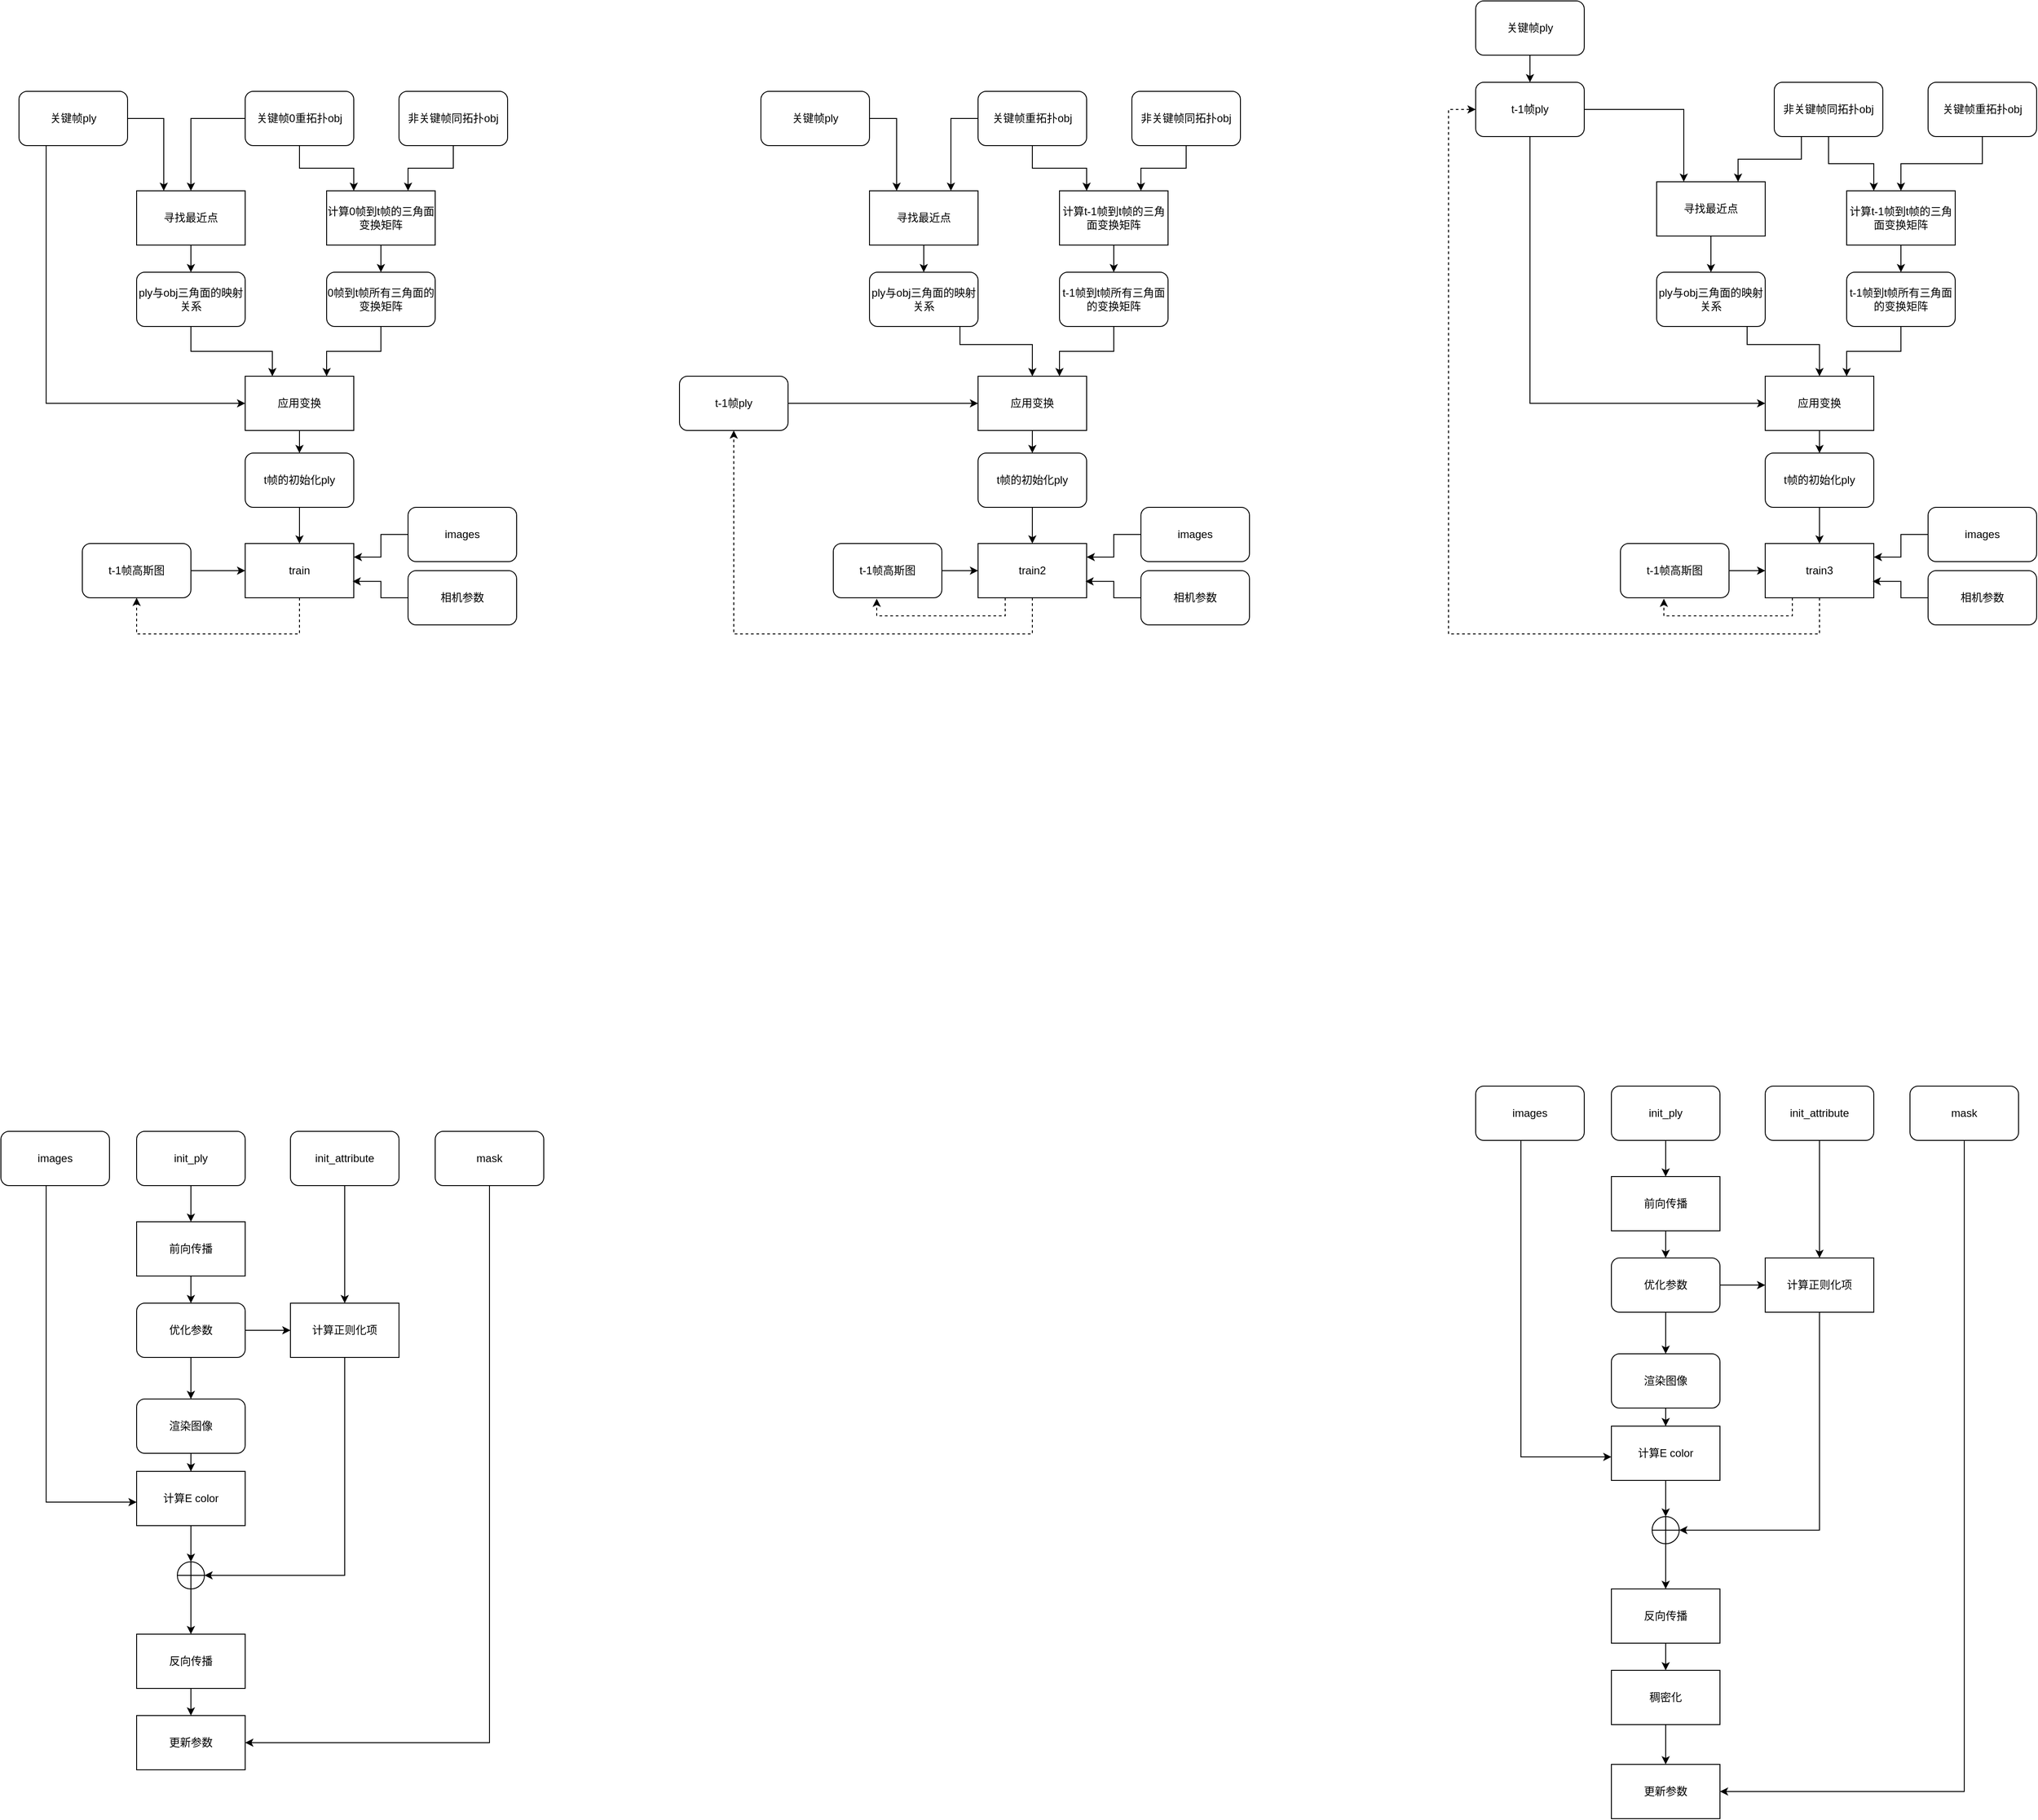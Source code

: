 <mxfile version="27.0.3">
  <diagram name="第 1 页" id="nden9D6ITigBBMDM2Ytv">
    <mxGraphModel dx="3173" dy="1282" grid="1" gridSize="10" guides="1" tooltips="1" connect="1" arrows="1" fold="1" page="1" pageScale="1" pageWidth="827" pageHeight="1169" math="0" shadow="0">
      <root>
        <mxCell id="0" />
        <mxCell id="1" parent="0" />
        <mxCell id="LAKNzCCuAKZaa_WfZxbo-12" style="edgeStyle=orthogonalEdgeStyle;rounded=0;orthogonalLoop=1;jettySize=auto;html=1;entryX=0.75;entryY=0;entryDx=0;entryDy=0;" parent="1" source="LAKNzCCuAKZaa_WfZxbo-5" target="LAKNzCCuAKZaa_WfZxbo-8" edge="1">
          <mxGeometry relative="1" as="geometry" />
        </mxCell>
        <mxCell id="LAKNzCCuAKZaa_WfZxbo-5" value="非关键帧同拓扑obj" style="rounded=1;whiteSpace=wrap;html=1;" parent="1" vertex="1">
          <mxGeometry x="550" y="110" width="120" height="60" as="geometry" />
        </mxCell>
        <mxCell id="gtqKSPDY2urYnu_UUiIA-2" style="edgeStyle=orthogonalEdgeStyle;rounded=0;orthogonalLoop=1;jettySize=auto;html=1;entryX=0.25;entryY=0;entryDx=0;entryDy=0;exitX=1;exitY=0.5;exitDx=0;exitDy=0;" edge="1" parent="1" source="LAKNzCCuAKZaa_WfZxbo-6" target="gtqKSPDY2urYnu_UUiIA-1">
          <mxGeometry relative="1" as="geometry">
            <Array as="points">
              <mxPoint x="290" y="180" />
              <mxPoint x="290" y="180" />
            </Array>
          </mxGeometry>
        </mxCell>
        <mxCell id="LAKNzCCuAKZaa_WfZxbo-6" value="&lt;div&gt;关键帧ply&lt;/div&gt;" style="rounded=1;whiteSpace=wrap;html=1;" parent="1" vertex="1">
          <mxGeometry x="140" y="110" width="120" height="60" as="geometry" />
        </mxCell>
        <mxCell id="LAKNzCCuAKZaa_WfZxbo-11" style="edgeStyle=orthogonalEdgeStyle;rounded=0;orthogonalLoop=1;jettySize=auto;html=1;entryX=0.25;entryY=0;entryDx=0;entryDy=0;" parent="1" source="LAKNzCCuAKZaa_WfZxbo-7" target="LAKNzCCuAKZaa_WfZxbo-8" edge="1">
          <mxGeometry relative="1" as="geometry" />
        </mxCell>
        <mxCell id="gtqKSPDY2urYnu_UUiIA-3" style="edgeStyle=orthogonalEdgeStyle;rounded=0;orthogonalLoop=1;jettySize=auto;html=1;exitX=0.008;exitY=0.5;exitDx=0;exitDy=0;entryX=0.75;entryY=0;entryDx=0;entryDy=0;exitPerimeter=0;" edge="1" parent="1" source="LAKNzCCuAKZaa_WfZxbo-7" target="gtqKSPDY2urYnu_UUiIA-1">
          <mxGeometry relative="1" as="geometry" />
        </mxCell>
        <mxCell id="LAKNzCCuAKZaa_WfZxbo-7" value="关键帧重拓扑obj" style="rounded=1;whiteSpace=wrap;html=1;" parent="1" vertex="1">
          <mxGeometry x="380" y="110" width="120" height="60" as="geometry" />
        </mxCell>
        <mxCell id="LAKNzCCuAKZaa_WfZxbo-13" value="" style="edgeStyle=orthogonalEdgeStyle;rounded=0;orthogonalLoop=1;jettySize=auto;html=1;" parent="1" source="LAKNzCCuAKZaa_WfZxbo-8" target="LAKNzCCuAKZaa_WfZxbo-9" edge="1">
          <mxGeometry relative="1" as="geometry" />
        </mxCell>
        <mxCell id="LAKNzCCuAKZaa_WfZxbo-8" value="计算t-1帧到t帧的三角面变换矩阵" style="rounded=0;whiteSpace=wrap;html=1;" parent="1" vertex="1">
          <mxGeometry x="470" y="220" width="120" height="60" as="geometry" />
        </mxCell>
        <mxCell id="LAKNzCCuAKZaa_WfZxbo-17" style="edgeStyle=orthogonalEdgeStyle;rounded=0;orthogonalLoop=1;jettySize=auto;html=1;entryX=0.75;entryY=0;entryDx=0;entryDy=0;" parent="1" source="LAKNzCCuAKZaa_WfZxbo-9" target="LAKNzCCuAKZaa_WfZxbo-15" edge="1">
          <mxGeometry relative="1" as="geometry" />
        </mxCell>
        <mxCell id="LAKNzCCuAKZaa_WfZxbo-9" value="t-1帧到t帧所有三角面的变换矩阵" style="rounded=1;whiteSpace=wrap;html=1;" parent="1" vertex="1">
          <mxGeometry x="470" y="310" width="120" height="60" as="geometry" />
        </mxCell>
        <mxCell id="LAKNzCCuAKZaa_WfZxbo-14" value="&lt;div&gt;t-1帧ply&lt;/div&gt;" style="rounded=1;whiteSpace=wrap;html=1;" parent="1" vertex="1">
          <mxGeometry x="50" y="425" width="120" height="60" as="geometry" />
        </mxCell>
        <mxCell id="LAKNzCCuAKZaa_WfZxbo-19" value="" style="edgeStyle=orthogonalEdgeStyle;rounded=0;orthogonalLoop=1;jettySize=auto;html=1;" parent="1" source="LAKNzCCuAKZaa_WfZxbo-15" target="LAKNzCCuAKZaa_WfZxbo-18" edge="1">
          <mxGeometry relative="1" as="geometry" />
        </mxCell>
        <mxCell id="LAKNzCCuAKZaa_WfZxbo-15" value="应用变换" style="rounded=0;whiteSpace=wrap;html=1;" parent="1" vertex="1">
          <mxGeometry x="380" y="425" width="120" height="60" as="geometry" />
        </mxCell>
        <mxCell id="LAKNzCCuAKZaa_WfZxbo-16" style="edgeStyle=orthogonalEdgeStyle;rounded=0;orthogonalLoop=1;jettySize=auto;html=1;entryX=0.5;entryY=0;entryDx=0;entryDy=0;" parent="1" source="LAKNzCCuAKZaa_WfZxbo-20" target="LAKNzCCuAKZaa_WfZxbo-15" edge="1">
          <mxGeometry relative="1" as="geometry">
            <Array as="points">
              <mxPoint x="360" y="390" />
              <mxPoint x="440" y="390" />
            </Array>
          </mxGeometry>
        </mxCell>
        <mxCell id="LAKNzCCuAKZaa_WfZxbo-22" style="edgeStyle=orthogonalEdgeStyle;rounded=0;orthogonalLoop=1;jettySize=auto;html=1;entryX=0.5;entryY=1;entryDx=0;entryDy=0;exitX=0.5;exitY=1;exitDx=0;exitDy=0;dashed=1;" parent="1" source="LAKNzCCuAKZaa_WfZxbo-23" target="LAKNzCCuAKZaa_WfZxbo-14" edge="1">
          <mxGeometry relative="1" as="geometry">
            <mxPoint x="360" y="630" as="sourcePoint" />
            <Array as="points">
              <mxPoint x="440" y="710" />
              <mxPoint x="110" y="710" />
            </Array>
          </mxGeometry>
        </mxCell>
        <mxCell id="LAKNzCCuAKZaa_WfZxbo-26" style="edgeStyle=orthogonalEdgeStyle;rounded=0;orthogonalLoop=1;jettySize=auto;html=1;" parent="1" source="LAKNzCCuAKZaa_WfZxbo-18" target="LAKNzCCuAKZaa_WfZxbo-23" edge="1">
          <mxGeometry relative="1" as="geometry" />
        </mxCell>
        <mxCell id="LAKNzCCuAKZaa_WfZxbo-18" value="t帧的初始化ply" style="rounded=1;whiteSpace=wrap;html=1;" parent="1" vertex="1">
          <mxGeometry x="380" y="510" width="120" height="60" as="geometry" />
        </mxCell>
        <mxCell id="LAKNzCCuAKZaa_WfZxbo-23" value="train2" style="rounded=0;whiteSpace=wrap;html=1;" parent="1" vertex="1">
          <mxGeometry x="380" y="610" width="120" height="60" as="geometry" />
        </mxCell>
        <mxCell id="LAKNzCCuAKZaa_WfZxbo-27" style="edgeStyle=orthogonalEdgeStyle;rounded=0;orthogonalLoop=1;jettySize=auto;html=1;entryX=1;entryY=0.25;entryDx=0;entryDy=0;" parent="1" source="LAKNzCCuAKZaa_WfZxbo-25" target="LAKNzCCuAKZaa_WfZxbo-23" edge="1">
          <mxGeometry relative="1" as="geometry" />
        </mxCell>
        <mxCell id="LAKNzCCuAKZaa_WfZxbo-25" value="images" style="rounded=1;whiteSpace=wrap;html=1;" parent="1" vertex="1">
          <mxGeometry x="560" y="570" width="120" height="60" as="geometry" />
        </mxCell>
        <mxCell id="gtqKSPDY2urYnu_UUiIA-4" style="edgeStyle=orthogonalEdgeStyle;rounded=0;orthogonalLoop=1;jettySize=auto;html=1;entryX=0.5;entryY=0;entryDx=0;entryDy=0;" edge="1" parent="1" source="gtqKSPDY2urYnu_UUiIA-1" target="LAKNzCCuAKZaa_WfZxbo-20">
          <mxGeometry relative="1" as="geometry" />
        </mxCell>
        <mxCell id="gtqKSPDY2urYnu_UUiIA-1" value="寻找最近点" style="rounded=0;whiteSpace=wrap;html=1;" vertex="1" parent="1">
          <mxGeometry x="260" y="220" width="120" height="60" as="geometry" />
        </mxCell>
        <mxCell id="gtqKSPDY2urYnu_UUiIA-5" value="相机参数" style="rounded=1;whiteSpace=wrap;html=1;" vertex="1" parent="1">
          <mxGeometry x="560" y="640" width="120" height="60" as="geometry" />
        </mxCell>
        <mxCell id="gtqKSPDY2urYnu_UUiIA-6" style="edgeStyle=orthogonalEdgeStyle;rounded=0;orthogonalLoop=1;jettySize=auto;html=1;entryX=0.989;entryY=0.698;entryDx=0;entryDy=0;entryPerimeter=0;" edge="1" parent="1" source="gtqKSPDY2urYnu_UUiIA-5" target="LAKNzCCuAKZaa_WfZxbo-23">
          <mxGeometry relative="1" as="geometry" />
        </mxCell>
        <mxCell id="gtqKSPDY2urYnu_UUiIA-9" style="edgeStyle=orthogonalEdgeStyle;rounded=0;orthogonalLoop=1;jettySize=auto;html=1;entryX=0.75;entryY=0;entryDx=0;entryDy=0;" edge="1" parent="1" source="gtqKSPDY2urYnu_UUiIA-10" target="gtqKSPDY2urYnu_UUiIA-17">
          <mxGeometry relative="1" as="geometry" />
        </mxCell>
        <mxCell id="gtqKSPDY2urYnu_UUiIA-10" value="非关键帧同拓扑obj" style="rounded=1;whiteSpace=wrap;html=1;" vertex="1" parent="1">
          <mxGeometry x="-260" y="110" width="120" height="60" as="geometry" />
        </mxCell>
        <mxCell id="gtqKSPDY2urYnu_UUiIA-40" style="edgeStyle=orthogonalEdgeStyle;rounded=0;orthogonalLoop=1;jettySize=auto;html=1;entryX=0;entryY=0.5;entryDx=0;entryDy=0;exitX=0.25;exitY=1;exitDx=0;exitDy=0;" edge="1" parent="1" source="gtqKSPDY2urYnu_UUiIA-12" target="gtqKSPDY2urYnu_UUiIA-22">
          <mxGeometry relative="1" as="geometry">
            <Array as="points">
              <mxPoint x="-650" y="455" />
            </Array>
          </mxGeometry>
        </mxCell>
        <mxCell id="gtqKSPDY2urYnu_UUiIA-41" style="edgeStyle=orthogonalEdgeStyle;rounded=0;orthogonalLoop=1;jettySize=auto;html=1;exitX=1;exitY=0.5;exitDx=0;exitDy=0;entryX=0.25;entryY=0;entryDx=0;entryDy=0;" edge="1" parent="1" source="gtqKSPDY2urYnu_UUiIA-12" target="gtqKSPDY2urYnu_UUiIA-33">
          <mxGeometry relative="1" as="geometry" />
        </mxCell>
        <mxCell id="gtqKSPDY2urYnu_UUiIA-12" value="&lt;div&gt;关键帧ply&lt;/div&gt;" style="rounded=1;whiteSpace=wrap;html=1;" vertex="1" parent="1">
          <mxGeometry x="-680" y="110" width="120" height="60" as="geometry" />
        </mxCell>
        <mxCell id="gtqKSPDY2urYnu_UUiIA-13" style="edgeStyle=orthogonalEdgeStyle;rounded=0;orthogonalLoop=1;jettySize=auto;html=1;entryX=0.25;entryY=0;entryDx=0;entryDy=0;" edge="1" parent="1" source="gtqKSPDY2urYnu_UUiIA-15" target="gtqKSPDY2urYnu_UUiIA-17">
          <mxGeometry relative="1" as="geometry" />
        </mxCell>
        <mxCell id="gtqKSPDY2urYnu_UUiIA-14" style="edgeStyle=orthogonalEdgeStyle;rounded=0;orthogonalLoop=1;jettySize=auto;html=1;exitX=0;exitY=0.5;exitDx=0;exitDy=0;" edge="1" parent="1" source="gtqKSPDY2urYnu_UUiIA-15" target="gtqKSPDY2urYnu_UUiIA-33">
          <mxGeometry relative="1" as="geometry" />
        </mxCell>
        <mxCell id="gtqKSPDY2urYnu_UUiIA-15" value="关键帧0重拓扑obj" style="rounded=1;whiteSpace=wrap;html=1;" vertex="1" parent="1">
          <mxGeometry x="-430" y="110" width="120" height="60" as="geometry" />
        </mxCell>
        <mxCell id="gtqKSPDY2urYnu_UUiIA-16" value="" style="edgeStyle=orthogonalEdgeStyle;rounded=0;orthogonalLoop=1;jettySize=auto;html=1;" edge="1" parent="1" source="gtqKSPDY2urYnu_UUiIA-17" target="gtqKSPDY2urYnu_UUiIA-19">
          <mxGeometry relative="1" as="geometry" />
        </mxCell>
        <mxCell id="gtqKSPDY2urYnu_UUiIA-17" value="计算0帧到t帧的三角面变换矩阵" style="rounded=0;whiteSpace=wrap;html=1;" vertex="1" parent="1">
          <mxGeometry x="-340" y="220" width="120" height="60" as="geometry" />
        </mxCell>
        <mxCell id="gtqKSPDY2urYnu_UUiIA-18" style="edgeStyle=orthogonalEdgeStyle;rounded=0;orthogonalLoop=1;jettySize=auto;html=1;entryX=0.75;entryY=0;entryDx=0;entryDy=0;" edge="1" parent="1" source="gtqKSPDY2urYnu_UUiIA-19" target="gtqKSPDY2urYnu_UUiIA-22">
          <mxGeometry relative="1" as="geometry" />
        </mxCell>
        <mxCell id="gtqKSPDY2urYnu_UUiIA-19" value="0帧到t帧所有三角面的变换矩阵" style="rounded=1;whiteSpace=wrap;html=1;" vertex="1" parent="1">
          <mxGeometry x="-340" y="310" width="120" height="60" as="geometry" />
        </mxCell>
        <mxCell id="gtqKSPDY2urYnu_UUiIA-21" value="" style="edgeStyle=orthogonalEdgeStyle;rounded=0;orthogonalLoop=1;jettySize=auto;html=1;" edge="1" parent="1" source="gtqKSPDY2urYnu_UUiIA-22" target="gtqKSPDY2urYnu_UUiIA-26">
          <mxGeometry relative="1" as="geometry" />
        </mxCell>
        <mxCell id="gtqKSPDY2urYnu_UUiIA-22" value="应用变换" style="rounded=0;whiteSpace=wrap;html=1;" vertex="1" parent="1">
          <mxGeometry x="-430" y="425" width="120" height="60" as="geometry" />
        </mxCell>
        <mxCell id="gtqKSPDY2urYnu_UUiIA-25" style="edgeStyle=orthogonalEdgeStyle;rounded=0;orthogonalLoop=1;jettySize=auto;html=1;" edge="1" parent="1" source="gtqKSPDY2urYnu_UUiIA-26" target="gtqKSPDY2urYnu_UUiIA-29">
          <mxGeometry relative="1" as="geometry" />
        </mxCell>
        <mxCell id="gtqKSPDY2urYnu_UUiIA-26" value="t帧的初始化ply" style="rounded=1;whiteSpace=wrap;html=1;" vertex="1" parent="1">
          <mxGeometry x="-430" y="510" width="120" height="60" as="geometry" />
        </mxCell>
        <mxCell id="gtqKSPDY2urYnu_UUiIA-42" style="edgeStyle=orthogonalEdgeStyle;rounded=0;orthogonalLoop=1;jettySize=auto;html=1;entryX=0.25;entryY=0;entryDx=0;entryDy=0;" edge="1" parent="1" source="gtqKSPDY2urYnu_UUiIA-28" target="gtqKSPDY2urYnu_UUiIA-22">
          <mxGeometry relative="1" as="geometry" />
        </mxCell>
        <mxCell id="gtqKSPDY2urYnu_UUiIA-28" value="ply与obj三角面的映射关系" style="rounded=1;whiteSpace=wrap;html=1;" vertex="1" parent="1">
          <mxGeometry x="-550" y="310" width="120" height="60" as="geometry" />
        </mxCell>
        <mxCell id="gtqKSPDY2urYnu_UUiIA-29" value="train" style="rounded=0;whiteSpace=wrap;html=1;" vertex="1" parent="1">
          <mxGeometry x="-430" y="610" width="120" height="60" as="geometry" />
        </mxCell>
        <mxCell id="gtqKSPDY2urYnu_UUiIA-30" style="edgeStyle=orthogonalEdgeStyle;rounded=0;orthogonalLoop=1;jettySize=auto;html=1;entryX=1;entryY=0.25;entryDx=0;entryDy=0;" edge="1" parent="1" source="gtqKSPDY2urYnu_UUiIA-31" target="gtqKSPDY2urYnu_UUiIA-29">
          <mxGeometry relative="1" as="geometry" />
        </mxCell>
        <mxCell id="gtqKSPDY2urYnu_UUiIA-31" value="images" style="rounded=1;whiteSpace=wrap;html=1;" vertex="1" parent="1">
          <mxGeometry x="-250" y="570" width="120" height="60" as="geometry" />
        </mxCell>
        <mxCell id="gtqKSPDY2urYnu_UUiIA-32" style="edgeStyle=orthogonalEdgeStyle;rounded=0;orthogonalLoop=1;jettySize=auto;html=1;entryX=0.5;entryY=0;entryDx=0;entryDy=0;" edge="1" parent="1" source="gtqKSPDY2urYnu_UUiIA-33" target="gtqKSPDY2urYnu_UUiIA-28">
          <mxGeometry relative="1" as="geometry" />
        </mxCell>
        <mxCell id="gtqKSPDY2urYnu_UUiIA-33" value="寻找最近点" style="rounded=0;whiteSpace=wrap;html=1;" vertex="1" parent="1">
          <mxGeometry x="-550" y="220" width="120" height="60" as="geometry" />
        </mxCell>
        <mxCell id="gtqKSPDY2urYnu_UUiIA-34" value="相机参数" style="rounded=1;whiteSpace=wrap;html=1;" vertex="1" parent="1">
          <mxGeometry x="-250" y="640" width="120" height="60" as="geometry" />
        </mxCell>
        <mxCell id="gtqKSPDY2urYnu_UUiIA-35" style="edgeStyle=orthogonalEdgeStyle;rounded=0;orthogonalLoop=1;jettySize=auto;html=1;entryX=0.989;entryY=0.698;entryDx=0;entryDy=0;entryPerimeter=0;" edge="1" parent="1" source="gtqKSPDY2urYnu_UUiIA-34" target="gtqKSPDY2urYnu_UUiIA-29">
          <mxGeometry relative="1" as="geometry" />
        </mxCell>
        <mxCell id="gtqKSPDY2urYnu_UUiIA-37" style="edgeStyle=orthogonalEdgeStyle;rounded=0;orthogonalLoop=1;jettySize=auto;html=1;" edge="1" parent="1" source="gtqKSPDY2urYnu_UUiIA-36" target="LAKNzCCuAKZaa_WfZxbo-23">
          <mxGeometry relative="1" as="geometry" />
        </mxCell>
        <mxCell id="gtqKSPDY2urYnu_UUiIA-36" value="&lt;div&gt;t-1帧高斯图&lt;/div&gt;" style="rounded=1;whiteSpace=wrap;html=1;" vertex="1" parent="1">
          <mxGeometry x="220" y="610" width="120" height="60" as="geometry" />
        </mxCell>
        <mxCell id="gtqKSPDY2urYnu_UUiIA-39" style="edgeStyle=orthogonalEdgeStyle;rounded=0;orthogonalLoop=1;jettySize=auto;html=1;" edge="1" parent="1" source="gtqKSPDY2urYnu_UUiIA-38" target="gtqKSPDY2urYnu_UUiIA-29">
          <mxGeometry relative="1" as="geometry" />
        </mxCell>
        <mxCell id="gtqKSPDY2urYnu_UUiIA-38" value="&lt;div&gt;t-1帧高斯图&lt;/div&gt;" style="rounded=1;whiteSpace=wrap;html=1;" vertex="1" parent="1">
          <mxGeometry x="-610" y="610" width="120" height="60" as="geometry" />
        </mxCell>
        <mxCell id="gtqKSPDY2urYnu_UUiIA-43" value="" style="edgeStyle=orthogonalEdgeStyle;rounded=0;orthogonalLoop=1;jettySize=auto;html=1;entryX=0;entryY=0.5;entryDx=0;entryDy=0;" edge="1" parent="1" source="LAKNzCCuAKZaa_WfZxbo-14" target="LAKNzCCuAKZaa_WfZxbo-15">
          <mxGeometry relative="1" as="geometry">
            <Array as="points" />
            <mxPoint x="140" y="330" as="sourcePoint" />
            <mxPoint x="440" y="425" as="targetPoint" />
          </mxGeometry>
        </mxCell>
        <mxCell id="LAKNzCCuAKZaa_WfZxbo-20" value="ply与obj三角面的映射关系" style="rounded=1;whiteSpace=wrap;html=1;" parent="1" vertex="1">
          <mxGeometry x="260" y="310" width="120" height="60" as="geometry" />
        </mxCell>
        <mxCell id="gtqKSPDY2urYnu_UUiIA-73" style="edgeStyle=orthogonalEdgeStyle;rounded=0;orthogonalLoop=1;jettySize=auto;html=1;entryX=0.5;entryY=1;entryDx=0;entryDy=0;exitX=0.5;exitY=1;exitDx=0;exitDy=0;dashed=1;" edge="1" parent="1" source="gtqKSPDY2urYnu_UUiIA-29" target="gtqKSPDY2urYnu_UUiIA-38">
          <mxGeometry relative="1" as="geometry">
            <mxPoint x="-220" y="885" as="sourcePoint" />
            <Array as="points">
              <mxPoint x="-370" y="710" />
              <mxPoint x="-550" y="710" />
            </Array>
            <mxPoint x="-550" y="700" as="targetPoint" />
          </mxGeometry>
        </mxCell>
        <mxCell id="gtqKSPDY2urYnu_UUiIA-74" style="edgeStyle=orthogonalEdgeStyle;rounded=0;orthogonalLoop=1;jettySize=auto;html=1;exitX=0.25;exitY=1;exitDx=0;exitDy=0;entryX=0.4;entryY=1.017;entryDx=0;entryDy=0;entryPerimeter=0;dashed=1;" edge="1" parent="1" source="LAKNzCCuAKZaa_WfZxbo-23" target="gtqKSPDY2urYnu_UUiIA-36">
          <mxGeometry relative="1" as="geometry" />
        </mxCell>
        <mxCell id="gtqKSPDY2urYnu_UUiIA-75" style="edgeStyle=orthogonalEdgeStyle;rounded=0;orthogonalLoop=1;jettySize=auto;html=1;entryX=0.25;entryY=0;entryDx=0;entryDy=0;" edge="1" parent="1" source="gtqKSPDY2urYnu_UUiIA-76" target="gtqKSPDY2urYnu_UUiIA-83">
          <mxGeometry relative="1" as="geometry" />
        </mxCell>
        <mxCell id="gtqKSPDY2urYnu_UUiIA-105" style="edgeStyle=orthogonalEdgeStyle;rounded=0;orthogonalLoop=1;jettySize=auto;html=1;exitX=0.25;exitY=1;exitDx=0;exitDy=0;entryX=0.75;entryY=0;entryDx=0;entryDy=0;" edge="1" parent="1" source="gtqKSPDY2urYnu_UUiIA-76" target="gtqKSPDY2urYnu_UUiIA-97">
          <mxGeometry relative="1" as="geometry" />
        </mxCell>
        <mxCell id="gtqKSPDY2urYnu_UUiIA-76" value="非关键帧同拓扑obj" style="rounded=1;whiteSpace=wrap;html=1;" vertex="1" parent="1">
          <mxGeometry x="1260" y="100" width="120" height="60" as="geometry" />
        </mxCell>
        <mxCell id="gtqKSPDY2urYnu_UUiIA-107" value="" style="edgeStyle=orthogonalEdgeStyle;rounded=0;orthogonalLoop=1;jettySize=auto;html=1;" edge="1" parent="1" source="gtqKSPDY2urYnu_UUiIA-78" target="gtqKSPDY2urYnu_UUiIA-86">
          <mxGeometry relative="1" as="geometry" />
        </mxCell>
        <mxCell id="gtqKSPDY2urYnu_UUiIA-78" value="&lt;div&gt;关键帧ply&lt;/div&gt;" style="rounded=1;whiteSpace=wrap;html=1;" vertex="1" parent="1">
          <mxGeometry x="930" y="10" width="120" height="60" as="geometry" />
        </mxCell>
        <mxCell id="gtqKSPDY2urYnu_UUiIA-79" style="edgeStyle=orthogonalEdgeStyle;rounded=0;orthogonalLoop=1;jettySize=auto;html=1;" edge="1" parent="1" source="gtqKSPDY2urYnu_UUiIA-81" target="gtqKSPDY2urYnu_UUiIA-83">
          <mxGeometry relative="1" as="geometry" />
        </mxCell>
        <mxCell id="gtqKSPDY2urYnu_UUiIA-81" value="关键帧重拓扑obj" style="rounded=1;whiteSpace=wrap;html=1;" vertex="1" parent="1">
          <mxGeometry x="1430" y="100" width="120" height="60" as="geometry" />
        </mxCell>
        <mxCell id="gtqKSPDY2urYnu_UUiIA-82" value="" style="edgeStyle=orthogonalEdgeStyle;rounded=0;orthogonalLoop=1;jettySize=auto;html=1;" edge="1" parent="1" source="gtqKSPDY2urYnu_UUiIA-83" target="gtqKSPDY2urYnu_UUiIA-85">
          <mxGeometry relative="1" as="geometry" />
        </mxCell>
        <mxCell id="gtqKSPDY2urYnu_UUiIA-83" value="计算t-1帧到t帧的三角面变换矩阵" style="rounded=0;whiteSpace=wrap;html=1;" vertex="1" parent="1">
          <mxGeometry x="1340" y="220" width="120" height="60" as="geometry" />
        </mxCell>
        <mxCell id="gtqKSPDY2urYnu_UUiIA-84" style="edgeStyle=orthogonalEdgeStyle;rounded=0;orthogonalLoop=1;jettySize=auto;html=1;entryX=0.75;entryY=0;entryDx=0;entryDy=0;" edge="1" parent="1" source="gtqKSPDY2urYnu_UUiIA-85" target="gtqKSPDY2urYnu_UUiIA-88">
          <mxGeometry relative="1" as="geometry" />
        </mxCell>
        <mxCell id="gtqKSPDY2urYnu_UUiIA-85" value="t-1帧到t帧所有三角面的变换矩阵" style="rounded=1;whiteSpace=wrap;html=1;" vertex="1" parent="1">
          <mxGeometry x="1340" y="310" width="120" height="60" as="geometry" />
        </mxCell>
        <mxCell id="gtqKSPDY2urYnu_UUiIA-106" style="edgeStyle=orthogonalEdgeStyle;rounded=0;orthogonalLoop=1;jettySize=auto;html=1;entryX=0.25;entryY=0;entryDx=0;entryDy=0;exitX=1;exitY=0.5;exitDx=0;exitDy=0;" edge="1" parent="1" source="gtqKSPDY2urYnu_UUiIA-86" target="gtqKSPDY2urYnu_UUiIA-97">
          <mxGeometry relative="1" as="geometry">
            <Array as="points">
              <mxPoint x="1160" y="130" />
            </Array>
          </mxGeometry>
        </mxCell>
        <mxCell id="gtqKSPDY2urYnu_UUiIA-86" value="&lt;div&gt;t-1帧ply&lt;/div&gt;" style="rounded=1;whiteSpace=wrap;html=1;" vertex="1" parent="1">
          <mxGeometry x="930" y="100" width="120" height="60" as="geometry" />
        </mxCell>
        <mxCell id="gtqKSPDY2urYnu_UUiIA-87" value="" style="edgeStyle=orthogonalEdgeStyle;rounded=0;orthogonalLoop=1;jettySize=auto;html=1;" edge="1" parent="1" source="gtqKSPDY2urYnu_UUiIA-88" target="gtqKSPDY2urYnu_UUiIA-92">
          <mxGeometry relative="1" as="geometry" />
        </mxCell>
        <mxCell id="gtqKSPDY2urYnu_UUiIA-88" value="应用变换" style="rounded=0;whiteSpace=wrap;html=1;" vertex="1" parent="1">
          <mxGeometry x="1250" y="425" width="120" height="60" as="geometry" />
        </mxCell>
        <mxCell id="gtqKSPDY2urYnu_UUiIA-89" style="edgeStyle=orthogonalEdgeStyle;rounded=0;orthogonalLoop=1;jettySize=auto;html=1;entryX=0.5;entryY=0;entryDx=0;entryDy=0;" edge="1" parent="1" source="gtqKSPDY2urYnu_UUiIA-103" target="gtqKSPDY2urYnu_UUiIA-88">
          <mxGeometry relative="1" as="geometry">
            <Array as="points">
              <mxPoint x="1230" y="390" />
              <mxPoint x="1310" y="390" />
            </Array>
          </mxGeometry>
        </mxCell>
        <mxCell id="gtqKSPDY2urYnu_UUiIA-90" style="edgeStyle=orthogonalEdgeStyle;rounded=0;orthogonalLoop=1;jettySize=auto;html=1;entryX=0;entryY=0.5;entryDx=0;entryDy=0;exitX=0.5;exitY=1;exitDx=0;exitDy=0;dashed=1;" edge="1" parent="1" source="gtqKSPDY2urYnu_UUiIA-93" target="gtqKSPDY2urYnu_UUiIA-86">
          <mxGeometry relative="1" as="geometry">
            <mxPoint x="1230" y="630" as="sourcePoint" />
            <Array as="points">
              <mxPoint x="1310" y="710" />
              <mxPoint x="900" y="710" />
              <mxPoint x="900" y="130" />
            </Array>
          </mxGeometry>
        </mxCell>
        <mxCell id="gtqKSPDY2urYnu_UUiIA-91" style="edgeStyle=orthogonalEdgeStyle;rounded=0;orthogonalLoop=1;jettySize=auto;html=1;" edge="1" parent="1" source="gtqKSPDY2urYnu_UUiIA-92" target="gtqKSPDY2urYnu_UUiIA-93">
          <mxGeometry relative="1" as="geometry" />
        </mxCell>
        <mxCell id="gtqKSPDY2urYnu_UUiIA-92" value="t帧的初始化ply" style="rounded=1;whiteSpace=wrap;html=1;" vertex="1" parent="1">
          <mxGeometry x="1250" y="510" width="120" height="60" as="geometry" />
        </mxCell>
        <mxCell id="gtqKSPDY2urYnu_UUiIA-93" value="train3" style="rounded=0;whiteSpace=wrap;html=1;" vertex="1" parent="1">
          <mxGeometry x="1250" y="610" width="120" height="60" as="geometry" />
        </mxCell>
        <mxCell id="gtqKSPDY2urYnu_UUiIA-94" style="edgeStyle=orthogonalEdgeStyle;rounded=0;orthogonalLoop=1;jettySize=auto;html=1;entryX=1;entryY=0.25;entryDx=0;entryDy=0;" edge="1" parent="1" source="gtqKSPDY2urYnu_UUiIA-95" target="gtqKSPDY2urYnu_UUiIA-93">
          <mxGeometry relative="1" as="geometry" />
        </mxCell>
        <mxCell id="gtqKSPDY2urYnu_UUiIA-95" value="images" style="rounded=1;whiteSpace=wrap;html=1;" vertex="1" parent="1">
          <mxGeometry x="1430" y="570" width="120" height="60" as="geometry" />
        </mxCell>
        <mxCell id="gtqKSPDY2urYnu_UUiIA-96" style="edgeStyle=orthogonalEdgeStyle;rounded=0;orthogonalLoop=1;jettySize=auto;html=1;entryX=0.5;entryY=0;entryDx=0;entryDy=0;" edge="1" parent="1" source="gtqKSPDY2urYnu_UUiIA-97" target="gtqKSPDY2urYnu_UUiIA-103">
          <mxGeometry relative="1" as="geometry" />
        </mxCell>
        <mxCell id="gtqKSPDY2urYnu_UUiIA-97" value="寻找最近点" style="rounded=0;whiteSpace=wrap;html=1;" vertex="1" parent="1">
          <mxGeometry x="1130" y="210" width="120" height="60" as="geometry" />
        </mxCell>
        <mxCell id="gtqKSPDY2urYnu_UUiIA-98" value="相机参数" style="rounded=1;whiteSpace=wrap;html=1;" vertex="1" parent="1">
          <mxGeometry x="1430" y="640" width="120" height="60" as="geometry" />
        </mxCell>
        <mxCell id="gtqKSPDY2urYnu_UUiIA-99" style="edgeStyle=orthogonalEdgeStyle;rounded=0;orthogonalLoop=1;jettySize=auto;html=1;entryX=0.989;entryY=0.698;entryDx=0;entryDy=0;entryPerimeter=0;" edge="1" parent="1" source="gtqKSPDY2urYnu_UUiIA-98" target="gtqKSPDY2urYnu_UUiIA-93">
          <mxGeometry relative="1" as="geometry" />
        </mxCell>
        <mxCell id="gtqKSPDY2urYnu_UUiIA-100" style="edgeStyle=orthogonalEdgeStyle;rounded=0;orthogonalLoop=1;jettySize=auto;html=1;" edge="1" parent="1" source="gtqKSPDY2urYnu_UUiIA-101" target="gtqKSPDY2urYnu_UUiIA-93">
          <mxGeometry relative="1" as="geometry" />
        </mxCell>
        <mxCell id="gtqKSPDY2urYnu_UUiIA-101" value="&lt;div&gt;t-1帧高斯图&lt;/div&gt;" style="rounded=1;whiteSpace=wrap;html=1;" vertex="1" parent="1">
          <mxGeometry x="1090" y="610" width="120" height="60" as="geometry" />
        </mxCell>
        <mxCell id="gtqKSPDY2urYnu_UUiIA-102" value="" style="edgeStyle=orthogonalEdgeStyle;rounded=0;orthogonalLoop=1;jettySize=auto;html=1;entryX=0;entryY=0.5;entryDx=0;entryDy=0;" edge="1" parent="1" source="gtqKSPDY2urYnu_UUiIA-86" target="gtqKSPDY2urYnu_UUiIA-88">
          <mxGeometry relative="1" as="geometry">
            <Array as="points">
              <mxPoint x="990" y="455" />
            </Array>
            <mxPoint x="1010" y="330" as="sourcePoint" />
            <mxPoint x="1310" y="425" as="targetPoint" />
          </mxGeometry>
        </mxCell>
        <mxCell id="gtqKSPDY2urYnu_UUiIA-103" value="ply与obj三角面的映射关系" style="rounded=1;whiteSpace=wrap;html=1;" vertex="1" parent="1">
          <mxGeometry x="1130" y="310" width="120" height="60" as="geometry" />
        </mxCell>
        <mxCell id="gtqKSPDY2urYnu_UUiIA-104" style="edgeStyle=orthogonalEdgeStyle;rounded=0;orthogonalLoop=1;jettySize=auto;html=1;exitX=0.25;exitY=1;exitDx=0;exitDy=0;entryX=0.4;entryY=1.017;entryDx=0;entryDy=0;entryPerimeter=0;dashed=1;" edge="1" parent="1" source="gtqKSPDY2urYnu_UUiIA-93" target="gtqKSPDY2urYnu_UUiIA-101">
          <mxGeometry relative="1" as="geometry" />
        </mxCell>
        <mxCell id="gtqKSPDY2urYnu_UUiIA-119" value="" style="edgeStyle=orthogonalEdgeStyle;rounded=0;orthogonalLoop=1;jettySize=auto;html=1;" edge="1" parent="1" source="gtqKSPDY2urYnu_UUiIA-108" target="gtqKSPDY2urYnu_UUiIA-111">
          <mxGeometry relative="1" as="geometry" />
        </mxCell>
        <mxCell id="gtqKSPDY2urYnu_UUiIA-108" value="init_ply" style="rounded=1;whiteSpace=wrap;html=1;" vertex="1" parent="1">
          <mxGeometry x="-550" y="1260" width="120" height="60" as="geometry" />
        </mxCell>
        <mxCell id="gtqKSPDY2urYnu_UUiIA-123" value="" style="edgeStyle=orthogonalEdgeStyle;rounded=0;orthogonalLoop=1;jettySize=auto;html=1;" edge="1" parent="1" source="gtqKSPDY2urYnu_UUiIA-109" target="gtqKSPDY2urYnu_UUiIA-110">
          <mxGeometry relative="1" as="geometry" />
        </mxCell>
        <mxCell id="gtqKSPDY2urYnu_UUiIA-109" value="init_attribute" style="rounded=1;whiteSpace=wrap;html=1;" vertex="1" parent="1">
          <mxGeometry x="-380" y="1260" width="120" height="60" as="geometry" />
        </mxCell>
        <mxCell id="gtqKSPDY2urYnu_UUiIA-135" style="edgeStyle=orthogonalEdgeStyle;rounded=0;orthogonalLoop=1;jettySize=auto;html=1;entryX=1;entryY=0.5;entryDx=0;entryDy=0;" edge="1" parent="1" source="gtqKSPDY2urYnu_UUiIA-110" target="gtqKSPDY2urYnu_UUiIA-132">
          <mxGeometry relative="1" as="geometry">
            <Array as="points">
              <mxPoint x="-320" y="1751" />
            </Array>
          </mxGeometry>
        </mxCell>
        <mxCell id="gtqKSPDY2urYnu_UUiIA-110" value="计算正则化项" style="rounded=0;whiteSpace=wrap;html=1;" vertex="1" parent="1">
          <mxGeometry x="-380" y="1450" width="120" height="60" as="geometry" />
        </mxCell>
        <mxCell id="gtqKSPDY2urYnu_UUiIA-124" style="edgeStyle=orthogonalEdgeStyle;rounded=0;orthogonalLoop=1;jettySize=auto;html=1;entryX=0;entryY=0.5;entryDx=0;entryDy=0;exitX=1;exitY=0.5;exitDx=0;exitDy=0;" edge="1" parent="1" source="gtqKSPDY2urYnu_UUiIA-136" target="gtqKSPDY2urYnu_UUiIA-110">
          <mxGeometry relative="1" as="geometry" />
        </mxCell>
        <mxCell id="gtqKSPDY2urYnu_UUiIA-137" value="" style="edgeStyle=orthogonalEdgeStyle;rounded=0;orthogonalLoop=1;jettySize=auto;html=1;" edge="1" parent="1" source="gtqKSPDY2urYnu_UUiIA-111" target="gtqKSPDY2urYnu_UUiIA-136">
          <mxGeometry relative="1" as="geometry" />
        </mxCell>
        <mxCell id="gtqKSPDY2urYnu_UUiIA-111" value="前向传播" style="rounded=0;whiteSpace=wrap;html=1;" vertex="1" parent="1">
          <mxGeometry x="-550" y="1360" width="120" height="60" as="geometry" />
        </mxCell>
        <mxCell id="gtqKSPDY2urYnu_UUiIA-118" value="" style="edgeStyle=orthogonalEdgeStyle;rounded=0;orthogonalLoop=1;jettySize=auto;html=1;" edge="1" parent="1" source="gtqKSPDY2urYnu_UUiIA-112" target="gtqKSPDY2urYnu_UUiIA-116">
          <mxGeometry relative="1" as="geometry">
            <Array as="points">
              <mxPoint x="-650" y="1670" />
            </Array>
          </mxGeometry>
        </mxCell>
        <mxCell id="gtqKSPDY2urYnu_UUiIA-112" value="images" style="rounded=1;whiteSpace=wrap;html=1;" vertex="1" parent="1">
          <mxGeometry x="-700" y="1260" width="120" height="60" as="geometry" />
        </mxCell>
        <mxCell id="gtqKSPDY2urYnu_UUiIA-133" value="" style="edgeStyle=orthogonalEdgeStyle;rounded=0;orthogonalLoop=1;jettySize=auto;html=1;" edge="1" parent="1" source="gtqKSPDY2urYnu_UUiIA-132" target="gtqKSPDY2urYnu_UUiIA-125">
          <mxGeometry relative="1" as="geometry" />
        </mxCell>
        <mxCell id="gtqKSPDY2urYnu_UUiIA-116" value="计算E color" style="whiteSpace=wrap;html=1;rounded=0;" vertex="1" parent="1">
          <mxGeometry x="-550" y="1636" width="120" height="60" as="geometry" />
        </mxCell>
        <mxCell id="gtqKSPDY2urYnu_UUiIA-122" value="" style="edgeStyle=orthogonalEdgeStyle;rounded=0;orthogonalLoop=1;jettySize=auto;html=1;" edge="1" parent="1" source="gtqKSPDY2urYnu_UUiIA-120" target="gtqKSPDY2urYnu_UUiIA-116">
          <mxGeometry relative="1" as="geometry" />
        </mxCell>
        <mxCell id="gtqKSPDY2urYnu_UUiIA-120" value="渲染图像" style="rounded=1;whiteSpace=wrap;html=1;" vertex="1" parent="1">
          <mxGeometry x="-550" y="1556" width="120" height="60" as="geometry" />
        </mxCell>
        <mxCell id="gtqKSPDY2urYnu_UUiIA-129" value="" style="edgeStyle=orthogonalEdgeStyle;rounded=0;orthogonalLoop=1;jettySize=auto;html=1;" edge="1" parent="1" source="gtqKSPDY2urYnu_UUiIA-125" target="gtqKSPDY2urYnu_UUiIA-126">
          <mxGeometry relative="1" as="geometry" />
        </mxCell>
        <mxCell id="gtqKSPDY2urYnu_UUiIA-125" value="反向传播" style="rounded=0;whiteSpace=wrap;html=1;" vertex="1" parent="1">
          <mxGeometry x="-550" y="1816" width="120" height="60" as="geometry" />
        </mxCell>
        <mxCell id="gtqKSPDY2urYnu_UUiIA-126" value="更新参数" style="rounded=0;whiteSpace=wrap;html=1;" vertex="1" parent="1">
          <mxGeometry x="-550" y="1906" width="120" height="60" as="geometry" />
        </mxCell>
        <mxCell id="gtqKSPDY2urYnu_UUiIA-131" style="edgeStyle=orthogonalEdgeStyle;rounded=0;orthogonalLoop=1;jettySize=auto;html=1;entryX=1;entryY=0.5;entryDx=0;entryDy=0;" edge="1" parent="1" source="gtqKSPDY2urYnu_UUiIA-130" target="gtqKSPDY2urYnu_UUiIA-126">
          <mxGeometry relative="1" as="geometry">
            <Array as="points">
              <mxPoint x="-160" y="1936" />
            </Array>
          </mxGeometry>
        </mxCell>
        <mxCell id="gtqKSPDY2urYnu_UUiIA-130" value="mask" style="rounded=1;whiteSpace=wrap;html=1;" vertex="1" parent="1">
          <mxGeometry x="-220" y="1260" width="120" height="60" as="geometry" />
        </mxCell>
        <mxCell id="gtqKSPDY2urYnu_UUiIA-134" value="" style="edgeStyle=orthogonalEdgeStyle;rounded=0;orthogonalLoop=1;jettySize=auto;html=1;" edge="1" parent="1" source="gtqKSPDY2urYnu_UUiIA-116" target="gtqKSPDY2urYnu_UUiIA-132">
          <mxGeometry relative="1" as="geometry">
            <mxPoint x="-490" y="1696" as="sourcePoint" />
            <mxPoint x="-490" y="1816" as="targetPoint" />
          </mxGeometry>
        </mxCell>
        <mxCell id="gtqKSPDY2urYnu_UUiIA-132" value="" style="shape=orEllipse;perimeter=ellipsePerimeter;whiteSpace=wrap;html=1;backgroundOutline=1;" vertex="1" parent="1">
          <mxGeometry x="-505" y="1736" width="30" height="30" as="geometry" />
        </mxCell>
        <mxCell id="gtqKSPDY2urYnu_UUiIA-138" value="" style="edgeStyle=orthogonalEdgeStyle;rounded=0;orthogonalLoop=1;jettySize=auto;html=1;" edge="1" parent="1" source="gtqKSPDY2urYnu_UUiIA-136" target="gtqKSPDY2urYnu_UUiIA-120">
          <mxGeometry relative="1" as="geometry" />
        </mxCell>
        <mxCell id="gtqKSPDY2urYnu_UUiIA-136" value="优化参数" style="rounded=1;whiteSpace=wrap;html=1;" vertex="1" parent="1">
          <mxGeometry x="-550" y="1450" width="120" height="60" as="geometry" />
        </mxCell>
        <mxCell id="gtqKSPDY2urYnu_UUiIA-139" value="" style="edgeStyle=orthogonalEdgeStyle;rounded=0;orthogonalLoop=1;jettySize=auto;html=1;" edge="1" parent="1" source="gtqKSPDY2urYnu_UUiIA-140" target="gtqKSPDY2urYnu_UUiIA-147">
          <mxGeometry relative="1" as="geometry" />
        </mxCell>
        <mxCell id="gtqKSPDY2urYnu_UUiIA-140" value="init_ply" style="rounded=1;whiteSpace=wrap;html=1;" vertex="1" parent="1">
          <mxGeometry x="1080" y="1210" width="120" height="60" as="geometry" />
        </mxCell>
        <mxCell id="gtqKSPDY2urYnu_UUiIA-141" value="" style="edgeStyle=orthogonalEdgeStyle;rounded=0;orthogonalLoop=1;jettySize=auto;html=1;" edge="1" parent="1" source="gtqKSPDY2urYnu_UUiIA-142" target="gtqKSPDY2urYnu_UUiIA-144">
          <mxGeometry relative="1" as="geometry" />
        </mxCell>
        <mxCell id="gtqKSPDY2urYnu_UUiIA-142" value="init_attribute" style="rounded=1;whiteSpace=wrap;html=1;" vertex="1" parent="1">
          <mxGeometry x="1250" y="1210" width="120" height="60" as="geometry" />
        </mxCell>
        <mxCell id="gtqKSPDY2urYnu_UUiIA-143" style="edgeStyle=orthogonalEdgeStyle;rounded=0;orthogonalLoop=1;jettySize=auto;html=1;entryX=1;entryY=0.5;entryDx=0;entryDy=0;" edge="1" parent="1" source="gtqKSPDY2urYnu_UUiIA-144" target="gtqKSPDY2urYnu_UUiIA-160">
          <mxGeometry relative="1" as="geometry">
            <Array as="points">
              <mxPoint x="1310" y="1701" />
            </Array>
          </mxGeometry>
        </mxCell>
        <mxCell id="gtqKSPDY2urYnu_UUiIA-144" value="计算正则化项" style="rounded=0;whiteSpace=wrap;html=1;" vertex="1" parent="1">
          <mxGeometry x="1250" y="1400" width="120" height="60" as="geometry" />
        </mxCell>
        <mxCell id="gtqKSPDY2urYnu_UUiIA-145" style="edgeStyle=orthogonalEdgeStyle;rounded=0;orthogonalLoop=1;jettySize=auto;html=1;entryX=0;entryY=0.5;entryDx=0;entryDy=0;exitX=1;exitY=0.5;exitDx=0;exitDy=0;" edge="1" parent="1" source="gtqKSPDY2urYnu_UUiIA-162" target="gtqKSPDY2urYnu_UUiIA-144">
          <mxGeometry relative="1" as="geometry" />
        </mxCell>
        <mxCell id="gtqKSPDY2urYnu_UUiIA-146" value="" style="edgeStyle=orthogonalEdgeStyle;rounded=0;orthogonalLoop=1;jettySize=auto;html=1;" edge="1" parent="1" source="gtqKSPDY2urYnu_UUiIA-147" target="gtqKSPDY2urYnu_UUiIA-162">
          <mxGeometry relative="1" as="geometry" />
        </mxCell>
        <mxCell id="gtqKSPDY2urYnu_UUiIA-147" value="前向传播" style="rounded=0;whiteSpace=wrap;html=1;" vertex="1" parent="1">
          <mxGeometry x="1080" y="1310" width="120" height="60" as="geometry" />
        </mxCell>
        <mxCell id="gtqKSPDY2urYnu_UUiIA-148" value="" style="edgeStyle=orthogonalEdgeStyle;rounded=0;orthogonalLoop=1;jettySize=auto;html=1;" edge="1" parent="1" source="gtqKSPDY2urYnu_UUiIA-149" target="gtqKSPDY2urYnu_UUiIA-151">
          <mxGeometry relative="1" as="geometry">
            <Array as="points">
              <mxPoint x="980" y="1620" />
            </Array>
          </mxGeometry>
        </mxCell>
        <mxCell id="gtqKSPDY2urYnu_UUiIA-149" value="images" style="rounded=1;whiteSpace=wrap;html=1;" vertex="1" parent="1">
          <mxGeometry x="930" y="1210" width="120" height="60" as="geometry" />
        </mxCell>
        <mxCell id="gtqKSPDY2urYnu_UUiIA-150" value="" style="edgeStyle=orthogonalEdgeStyle;rounded=0;orthogonalLoop=1;jettySize=auto;html=1;" edge="1" parent="1" source="gtqKSPDY2urYnu_UUiIA-160" target="gtqKSPDY2urYnu_UUiIA-155">
          <mxGeometry relative="1" as="geometry" />
        </mxCell>
        <mxCell id="gtqKSPDY2urYnu_UUiIA-151" value="计算E color" style="whiteSpace=wrap;html=1;rounded=0;" vertex="1" parent="1">
          <mxGeometry x="1080" y="1586" width="120" height="60" as="geometry" />
        </mxCell>
        <mxCell id="gtqKSPDY2urYnu_UUiIA-152" value="" style="edgeStyle=orthogonalEdgeStyle;rounded=0;orthogonalLoop=1;jettySize=auto;html=1;" edge="1" parent="1" source="gtqKSPDY2urYnu_UUiIA-153" target="gtqKSPDY2urYnu_UUiIA-151">
          <mxGeometry relative="1" as="geometry" />
        </mxCell>
        <mxCell id="gtqKSPDY2urYnu_UUiIA-153" value="渲染图像" style="rounded=1;whiteSpace=wrap;html=1;" vertex="1" parent="1">
          <mxGeometry x="1080" y="1506" width="120" height="60" as="geometry" />
        </mxCell>
        <mxCell id="gtqKSPDY2urYnu_UUiIA-154" value="" style="edgeStyle=orthogonalEdgeStyle;rounded=0;orthogonalLoop=1;jettySize=auto;html=1;entryX=0.5;entryY=0;entryDx=0;entryDy=0;" edge="1" parent="1" source="gtqKSPDY2urYnu_UUiIA-155" target="gtqKSPDY2urYnu_UUiIA-163">
          <mxGeometry relative="1" as="geometry" />
        </mxCell>
        <mxCell id="gtqKSPDY2urYnu_UUiIA-155" value="反向传播" style="rounded=0;whiteSpace=wrap;html=1;" vertex="1" parent="1">
          <mxGeometry x="1080" y="1766" width="120" height="60" as="geometry" />
        </mxCell>
        <mxCell id="gtqKSPDY2urYnu_UUiIA-156" value="更新参数" style="rounded=0;whiteSpace=wrap;html=1;" vertex="1" parent="1">
          <mxGeometry x="1080" y="1960" width="120" height="60" as="geometry" />
        </mxCell>
        <mxCell id="gtqKSPDY2urYnu_UUiIA-157" style="edgeStyle=orthogonalEdgeStyle;rounded=0;orthogonalLoop=1;jettySize=auto;html=1;entryX=1;entryY=0.5;entryDx=0;entryDy=0;" edge="1" parent="1" source="gtqKSPDY2urYnu_UUiIA-158" target="gtqKSPDY2urYnu_UUiIA-156">
          <mxGeometry relative="1" as="geometry">
            <Array as="points">
              <mxPoint x="1470" y="1990" />
            </Array>
          </mxGeometry>
        </mxCell>
        <mxCell id="gtqKSPDY2urYnu_UUiIA-158" value="mask" style="rounded=1;whiteSpace=wrap;html=1;" vertex="1" parent="1">
          <mxGeometry x="1410" y="1210" width="120" height="60" as="geometry" />
        </mxCell>
        <mxCell id="gtqKSPDY2urYnu_UUiIA-159" value="" style="edgeStyle=orthogonalEdgeStyle;rounded=0;orthogonalLoop=1;jettySize=auto;html=1;" edge="1" parent="1" source="gtqKSPDY2urYnu_UUiIA-151" target="gtqKSPDY2urYnu_UUiIA-160">
          <mxGeometry relative="1" as="geometry">
            <mxPoint x="1140" y="1646" as="sourcePoint" />
            <mxPoint x="1140" y="1766" as="targetPoint" />
          </mxGeometry>
        </mxCell>
        <mxCell id="gtqKSPDY2urYnu_UUiIA-160" value="" style="shape=orEllipse;perimeter=ellipsePerimeter;whiteSpace=wrap;html=1;backgroundOutline=1;" vertex="1" parent="1">
          <mxGeometry x="1125" y="1686" width="30" height="30" as="geometry" />
        </mxCell>
        <mxCell id="gtqKSPDY2urYnu_UUiIA-161" value="" style="edgeStyle=orthogonalEdgeStyle;rounded=0;orthogonalLoop=1;jettySize=auto;html=1;" edge="1" parent="1" source="gtqKSPDY2urYnu_UUiIA-162" target="gtqKSPDY2urYnu_UUiIA-153">
          <mxGeometry relative="1" as="geometry" />
        </mxCell>
        <mxCell id="gtqKSPDY2urYnu_UUiIA-162" value="优化参数" style="rounded=1;whiteSpace=wrap;html=1;" vertex="1" parent="1">
          <mxGeometry x="1080" y="1400" width="120" height="60" as="geometry" />
        </mxCell>
        <mxCell id="gtqKSPDY2urYnu_UUiIA-164" value="" style="edgeStyle=orthogonalEdgeStyle;rounded=0;orthogonalLoop=1;jettySize=auto;html=1;" edge="1" parent="1" source="gtqKSPDY2urYnu_UUiIA-163" target="gtqKSPDY2urYnu_UUiIA-156">
          <mxGeometry relative="1" as="geometry" />
        </mxCell>
        <mxCell id="gtqKSPDY2urYnu_UUiIA-163" value="稠密化" style="rounded=0;whiteSpace=wrap;html=1;" vertex="1" parent="1">
          <mxGeometry x="1080" y="1856" width="120" height="60" as="geometry" />
        </mxCell>
      </root>
    </mxGraphModel>
  </diagram>
</mxfile>
